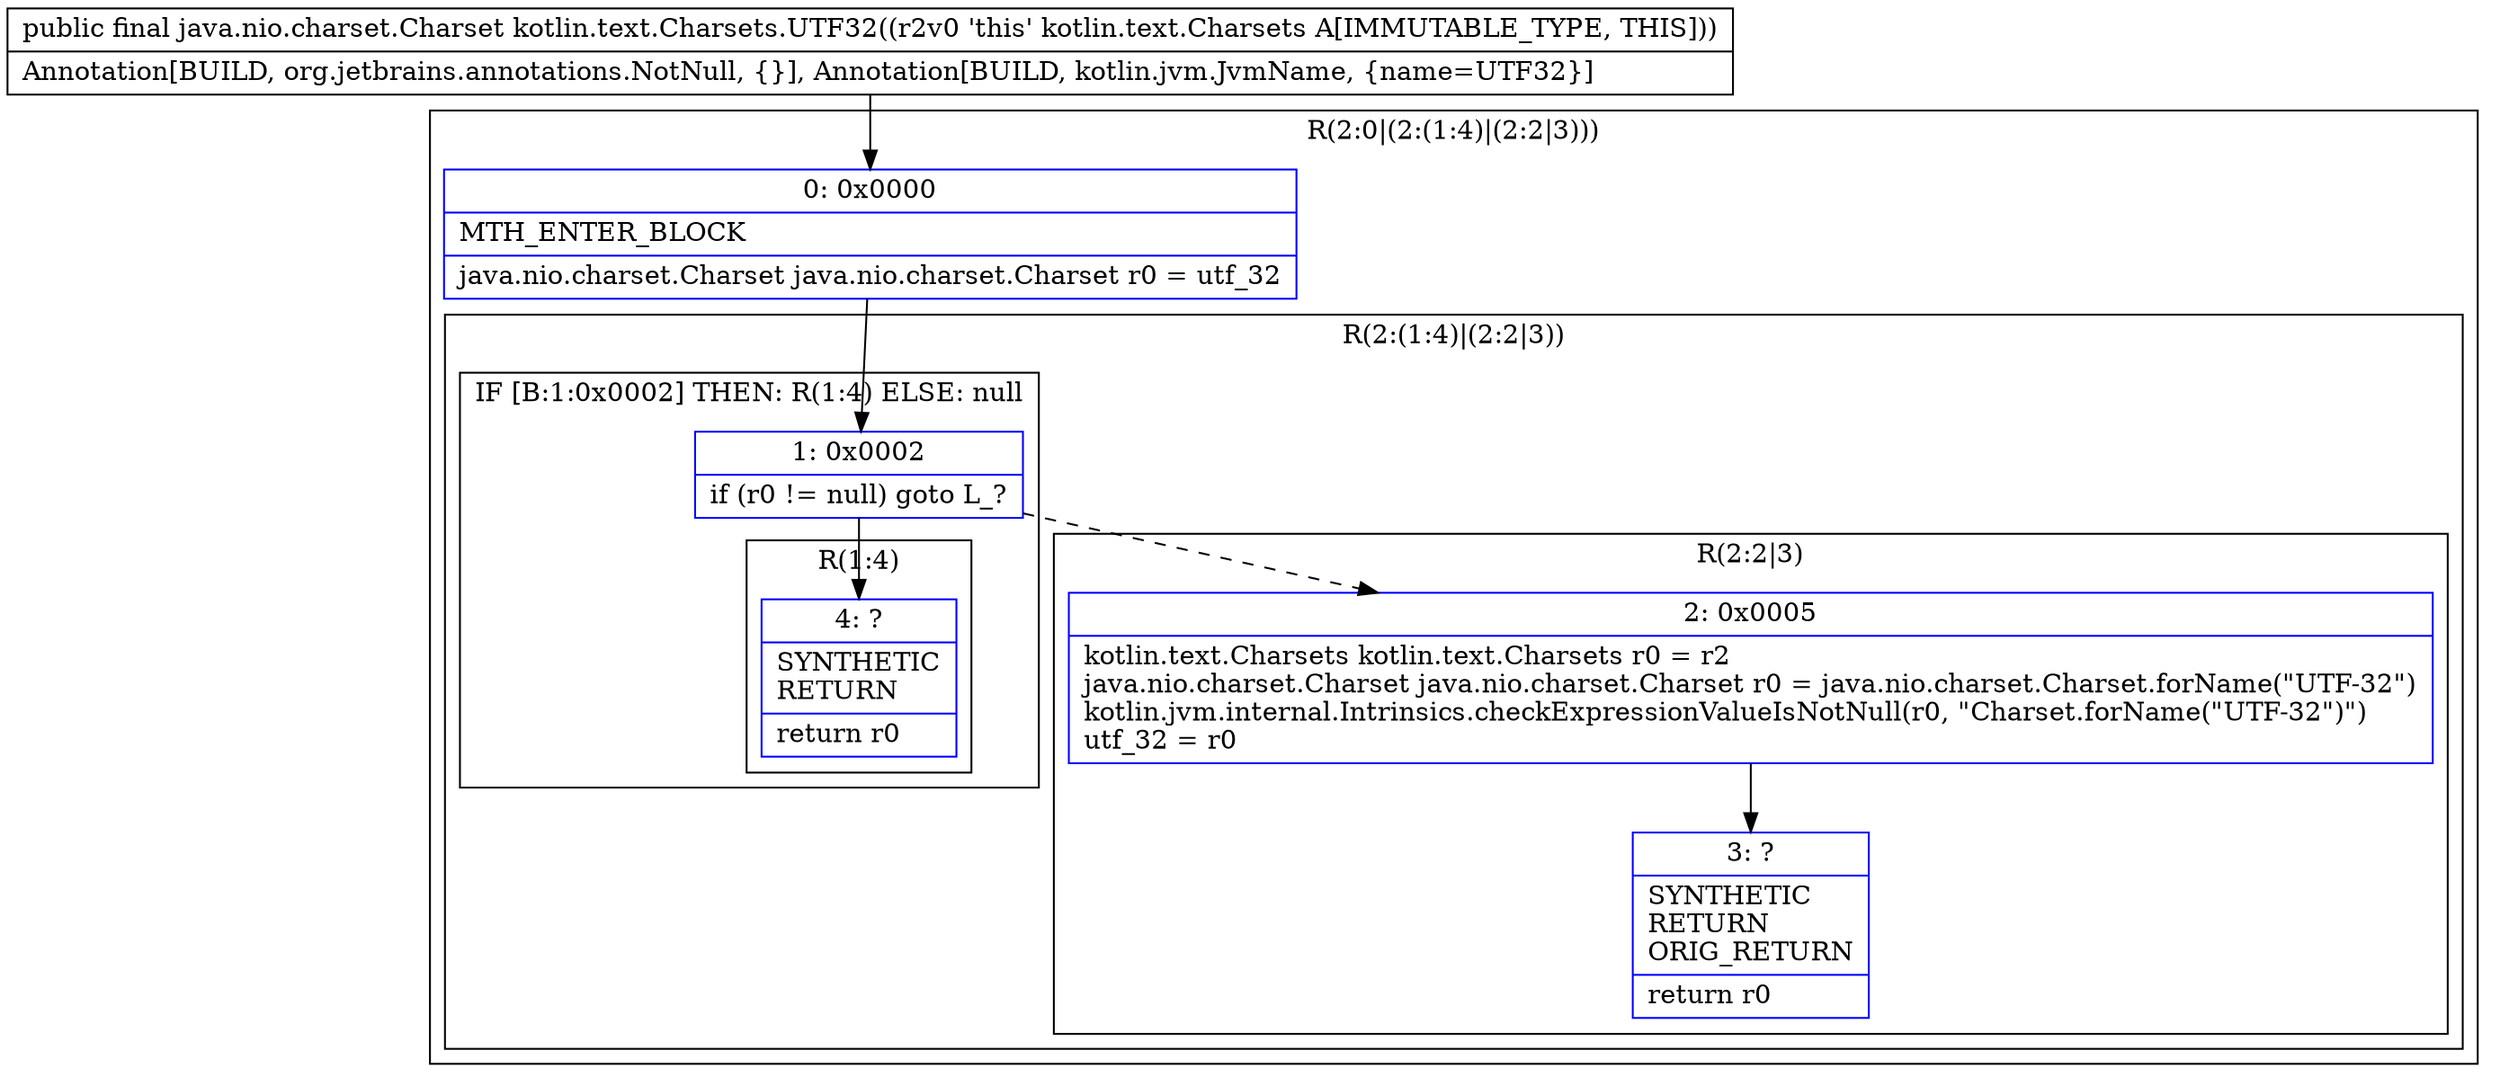 digraph "CFG forkotlin.text.Charsets.UTF32()Ljava\/nio\/charset\/Charset;" {
subgraph cluster_Region_975669095 {
label = "R(2:0|(2:(1:4)|(2:2|3)))";
node [shape=record,color=blue];
Node_0 [shape=record,label="{0\:\ 0x0000|MTH_ENTER_BLOCK\l|java.nio.charset.Charset java.nio.charset.Charset r0 = utf_32\l}"];
subgraph cluster_Region_1795440228 {
label = "R(2:(1:4)|(2:2|3))";
node [shape=record,color=blue];
subgraph cluster_IfRegion_2071652234 {
label = "IF [B:1:0x0002] THEN: R(1:4) ELSE: null";
node [shape=record,color=blue];
Node_1 [shape=record,label="{1\:\ 0x0002|if (r0 != null) goto L_?\l}"];
subgraph cluster_Region_999271976 {
label = "R(1:4)";
node [shape=record,color=blue];
Node_4 [shape=record,label="{4\:\ ?|SYNTHETIC\lRETURN\l|return r0\l}"];
}
}
subgraph cluster_Region_785433360 {
label = "R(2:2|3)";
node [shape=record,color=blue];
Node_2 [shape=record,label="{2\:\ 0x0005|kotlin.text.Charsets kotlin.text.Charsets r0 = r2\ljava.nio.charset.Charset java.nio.charset.Charset r0 = java.nio.charset.Charset.forName(\"UTF\-32\")\lkotlin.jvm.internal.Intrinsics.checkExpressionValueIsNotNull(r0, \"Charset.forName(\"UTF\-32\")\")\lutf_32 = r0\l}"];
Node_3 [shape=record,label="{3\:\ ?|SYNTHETIC\lRETURN\lORIG_RETURN\l|return r0\l}"];
}
}
}
MethodNode[shape=record,label="{public final java.nio.charset.Charset kotlin.text.Charsets.UTF32((r2v0 'this' kotlin.text.Charsets A[IMMUTABLE_TYPE, THIS]))  | Annotation[BUILD, org.jetbrains.annotations.NotNull, \{\}], Annotation[BUILD, kotlin.jvm.JvmName, \{name=UTF32\}]\l}"];
MethodNode -> Node_0;
Node_0 -> Node_1;
Node_1 -> Node_2[style=dashed];
Node_1 -> Node_4;
Node_2 -> Node_3;
}

